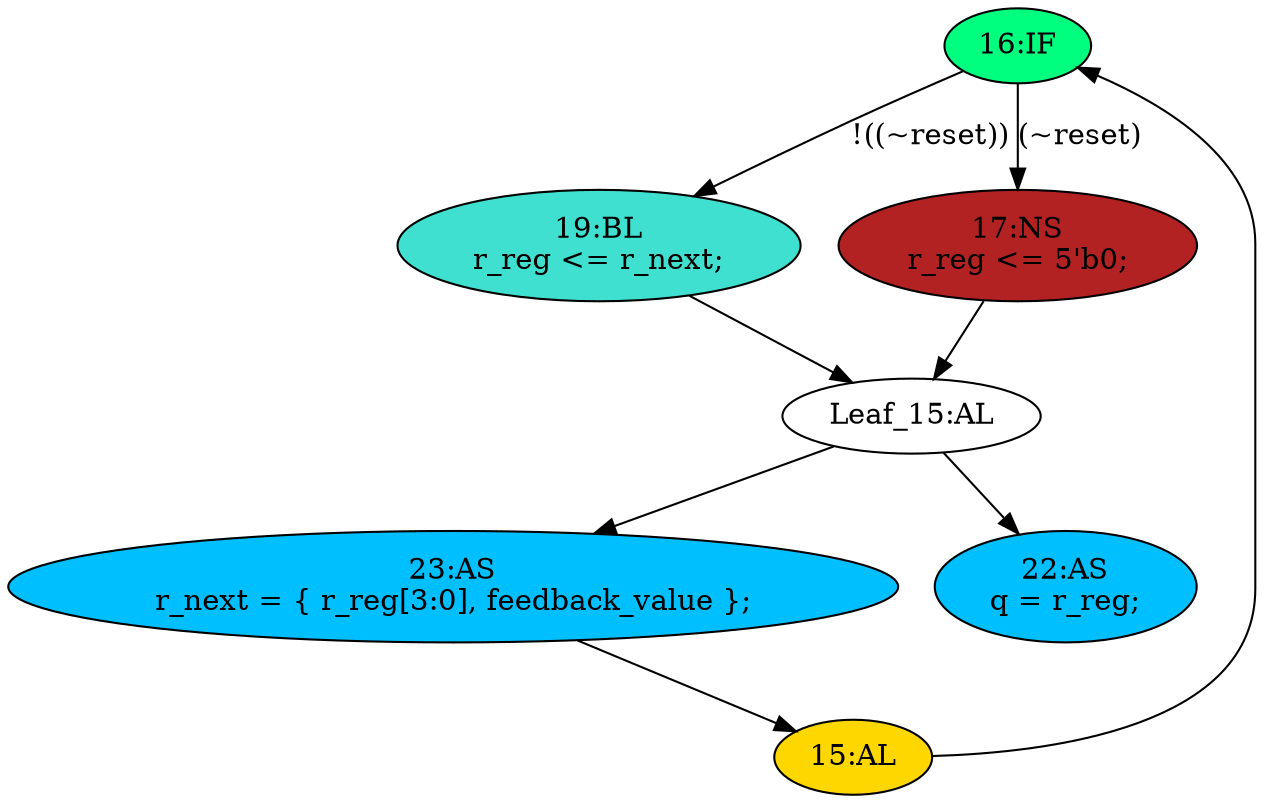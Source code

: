 strict digraph "compose( ,  )" {
	node [label="\N"];
	"16:IF"	[ast="<pyverilog.vparser.ast.IfStatement object at 0x7fa1bce63ed0>",
		fillcolor=springgreen,
		label="16:IF",
		statements="[]",
		style=filled,
		typ=IfStatement];
	"19:BL"	[ast="<pyverilog.vparser.ast.Block object at 0x7fa1bce63210>",
		fillcolor=turquoise,
		label="19:BL
r_reg <= r_next;",
		statements="[<pyverilog.vparser.ast.NonblockingSubstitution object at 0x7fa1bcbce4d0>]",
		style=filled,
		typ=Block];
	"16:IF" -> "19:BL"	[cond="['reset']",
		label="!((~reset))",
		lineno=16];
	"17:NS"	[ast="<pyverilog.vparser.ast.NonblockingSubstitution object at 0x7fa1bce63890>",
		fillcolor=firebrick,
		label="17:NS
r_reg <= 5'b0;",
		statements="[<pyverilog.vparser.ast.NonblockingSubstitution object at 0x7fa1bce63890>]",
		style=filled,
		typ=NonblockingSubstitution];
	"16:IF" -> "17:NS"	[cond="['reset']",
		label="(~reset)",
		lineno=16];
	"15:AL"	[ast="<pyverilog.vparser.ast.Always object at 0x7fa1bce63790>",
		clk_sens=True,
		fillcolor=gold,
		label="15:AL",
		sens="['clk', 'reset']",
		statements="[]",
		style=filled,
		typ=Always,
		use_var="['reset', 'r_next']"];
	"15:AL" -> "16:IF"	[cond="[]",
		lineno=None];
	"Leaf_15:AL"	[def_var="['r_reg']",
		label="Leaf_15:AL"];
	"19:BL" -> "Leaf_15:AL"	[cond="[]",
		lineno=None];
	"23:AS"	[ast="<pyverilog.vparser.ast.Assign object at 0x7fa1bce66e90>",
		def_var="['r_next']",
		fillcolor=deepskyblue,
		label="23:AS
r_next = { r_reg[3:0], feedback_value };",
		statements="[]",
		style=filled,
		typ=Assign,
		use_var="['r_reg', 'feedback_value']"];
	"Leaf_15:AL" -> "23:AS";
	"22:AS"	[ast="<pyverilog.vparser.ast.Assign object at 0x7fa1bce71450>",
		def_var="['q']",
		fillcolor=deepskyblue,
		label="22:AS
q = r_reg;",
		statements="[]",
		style=filled,
		typ=Assign,
		use_var="['r_reg']"];
	"Leaf_15:AL" -> "22:AS";
	"23:AS" -> "15:AL";
	"17:NS" -> "Leaf_15:AL"	[cond="[]",
		lineno=None];
}
